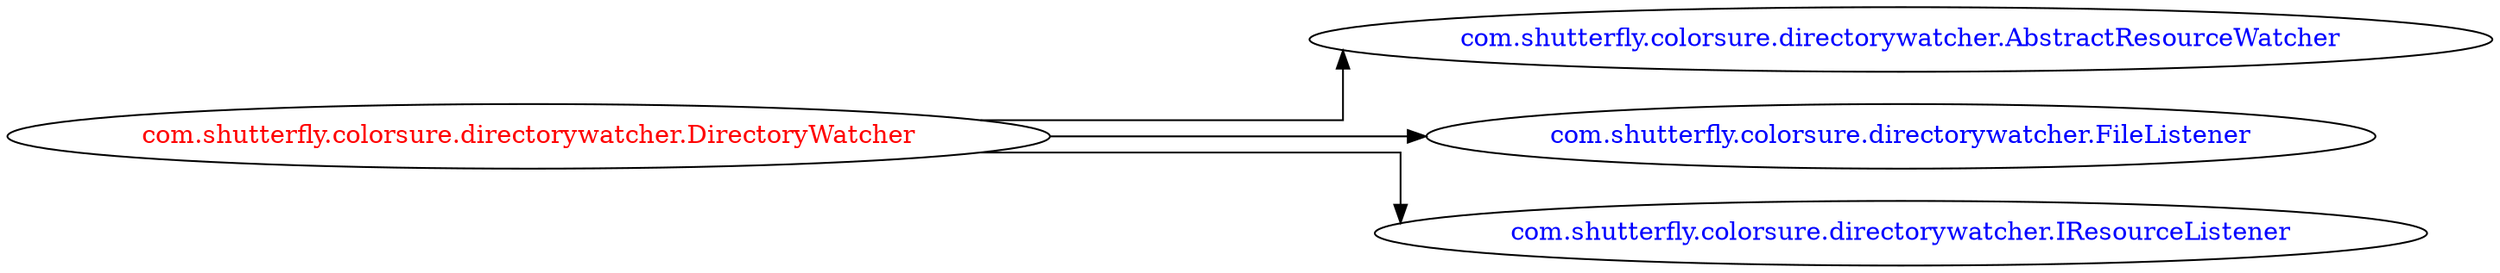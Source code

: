 digraph dependencyGraph {
 concentrate=true;
 ranksep="2.0";
 rankdir="LR"; 
 splines="ortho";
"com.shutterfly.colorsure.directorywatcher.DirectoryWatcher" [fontcolor="red"];
"com.shutterfly.colorsure.directorywatcher.AbstractResourceWatcher" [ fontcolor="blue" ];
"com.shutterfly.colorsure.directorywatcher.DirectoryWatcher"->"com.shutterfly.colorsure.directorywatcher.AbstractResourceWatcher";
"com.shutterfly.colorsure.directorywatcher.FileListener" [ fontcolor="blue" ];
"com.shutterfly.colorsure.directorywatcher.DirectoryWatcher"->"com.shutterfly.colorsure.directorywatcher.FileListener";
"com.shutterfly.colorsure.directorywatcher.IResourceListener" [ fontcolor="blue" ];
"com.shutterfly.colorsure.directorywatcher.DirectoryWatcher"->"com.shutterfly.colorsure.directorywatcher.IResourceListener";
}